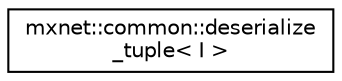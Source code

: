 digraph "Graphical Class Hierarchy"
{
  edge [fontname="Helvetica",fontsize="10",labelfontname="Helvetica",labelfontsize="10"];
  node [fontname="Helvetica",fontsize="10",shape=record];
  rankdir="LR";
  Node1 [label="mxnet::common::deserialize\l_tuple\< I \>",height=0.2,width=0.4,color="black", fillcolor="white", style="filled",URL="$structmxnet_1_1common_1_1deserialize__tuple.html"];
}
